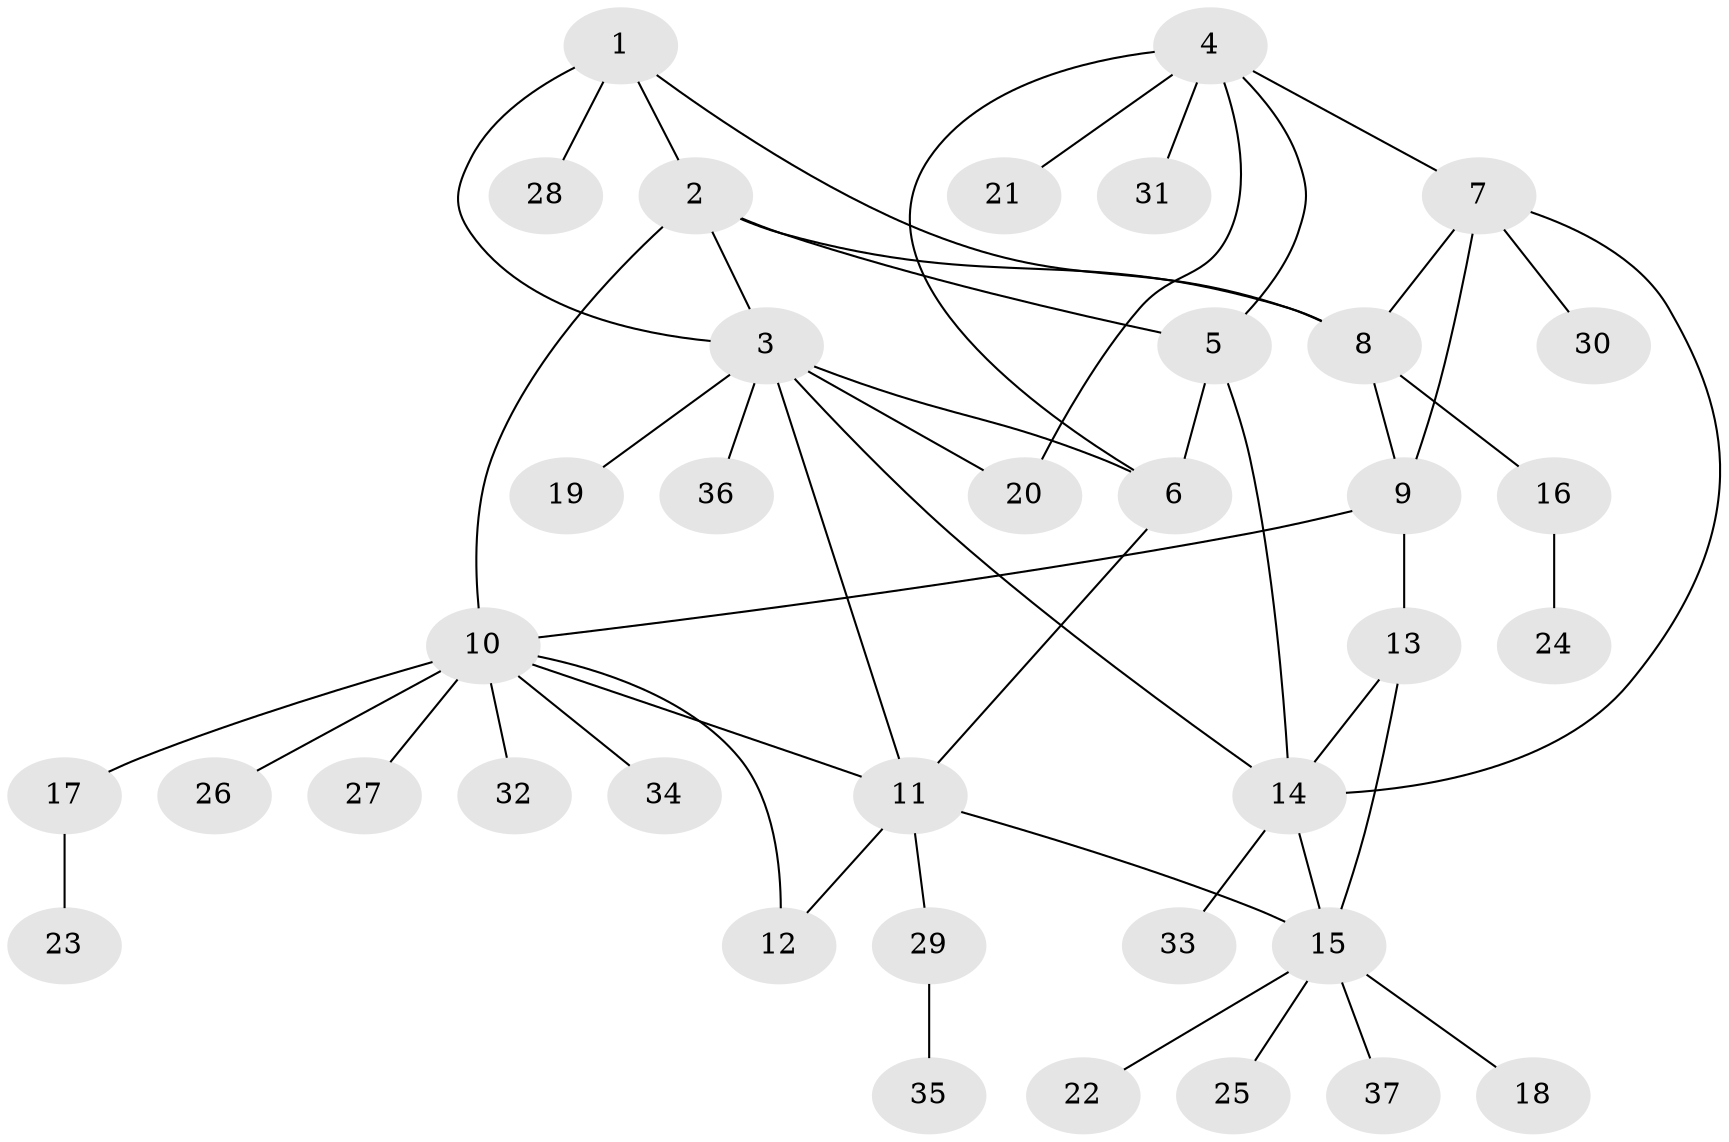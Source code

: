 // original degree distribution, {4: 0.05, 9: 0.016666666666666666, 7: 0.03333333333333333, 5: 0.05, 6: 0.05, 11: 0.016666666666666666, 3: 0.06666666666666667, 8: 0.016666666666666666, 2: 0.21666666666666667, 1: 0.48333333333333334}
// Generated by graph-tools (version 1.1) at 2025/52/03/04/25 22:52:27]
// undirected, 37 vertices, 52 edges
graph export_dot {
  node [color=gray90,style=filled];
  1;
  2;
  3;
  4;
  5;
  6;
  7;
  8;
  9;
  10;
  11;
  12;
  13;
  14;
  15;
  16;
  17;
  18;
  19;
  20;
  21;
  22;
  23;
  24;
  25;
  26;
  27;
  28;
  29;
  30;
  31;
  32;
  33;
  34;
  35;
  36;
  37;
  1 -- 2 [weight=1.0];
  1 -- 3 [weight=1.0];
  1 -- 8 [weight=1.0];
  1 -- 28 [weight=1.0];
  2 -- 3 [weight=1.0];
  2 -- 5 [weight=1.0];
  2 -- 8 [weight=1.0];
  2 -- 10 [weight=2.0];
  3 -- 6 [weight=1.0];
  3 -- 11 [weight=1.0];
  3 -- 14 [weight=1.0];
  3 -- 19 [weight=1.0];
  3 -- 20 [weight=1.0];
  3 -- 36 [weight=1.0];
  4 -- 5 [weight=1.0];
  4 -- 6 [weight=1.0];
  4 -- 7 [weight=1.0];
  4 -- 20 [weight=1.0];
  4 -- 21 [weight=1.0];
  4 -- 31 [weight=1.0];
  5 -- 6 [weight=1.0];
  5 -- 14 [weight=1.0];
  6 -- 11 [weight=2.0];
  7 -- 8 [weight=1.0];
  7 -- 9 [weight=1.0];
  7 -- 14 [weight=1.0];
  7 -- 30 [weight=1.0];
  8 -- 9 [weight=1.0];
  8 -- 16 [weight=1.0];
  9 -- 10 [weight=1.0];
  9 -- 13 [weight=1.0];
  10 -- 11 [weight=1.0];
  10 -- 12 [weight=1.0];
  10 -- 17 [weight=1.0];
  10 -- 26 [weight=1.0];
  10 -- 27 [weight=1.0];
  10 -- 32 [weight=1.0];
  10 -- 34 [weight=1.0];
  11 -- 12 [weight=1.0];
  11 -- 15 [weight=1.0];
  11 -- 29 [weight=1.0];
  13 -- 14 [weight=1.0];
  13 -- 15 [weight=1.0];
  14 -- 15 [weight=1.0];
  14 -- 33 [weight=1.0];
  15 -- 18 [weight=1.0];
  15 -- 22 [weight=1.0];
  15 -- 25 [weight=1.0];
  15 -- 37 [weight=1.0];
  16 -- 24 [weight=1.0];
  17 -- 23 [weight=1.0];
  29 -- 35 [weight=1.0];
}
